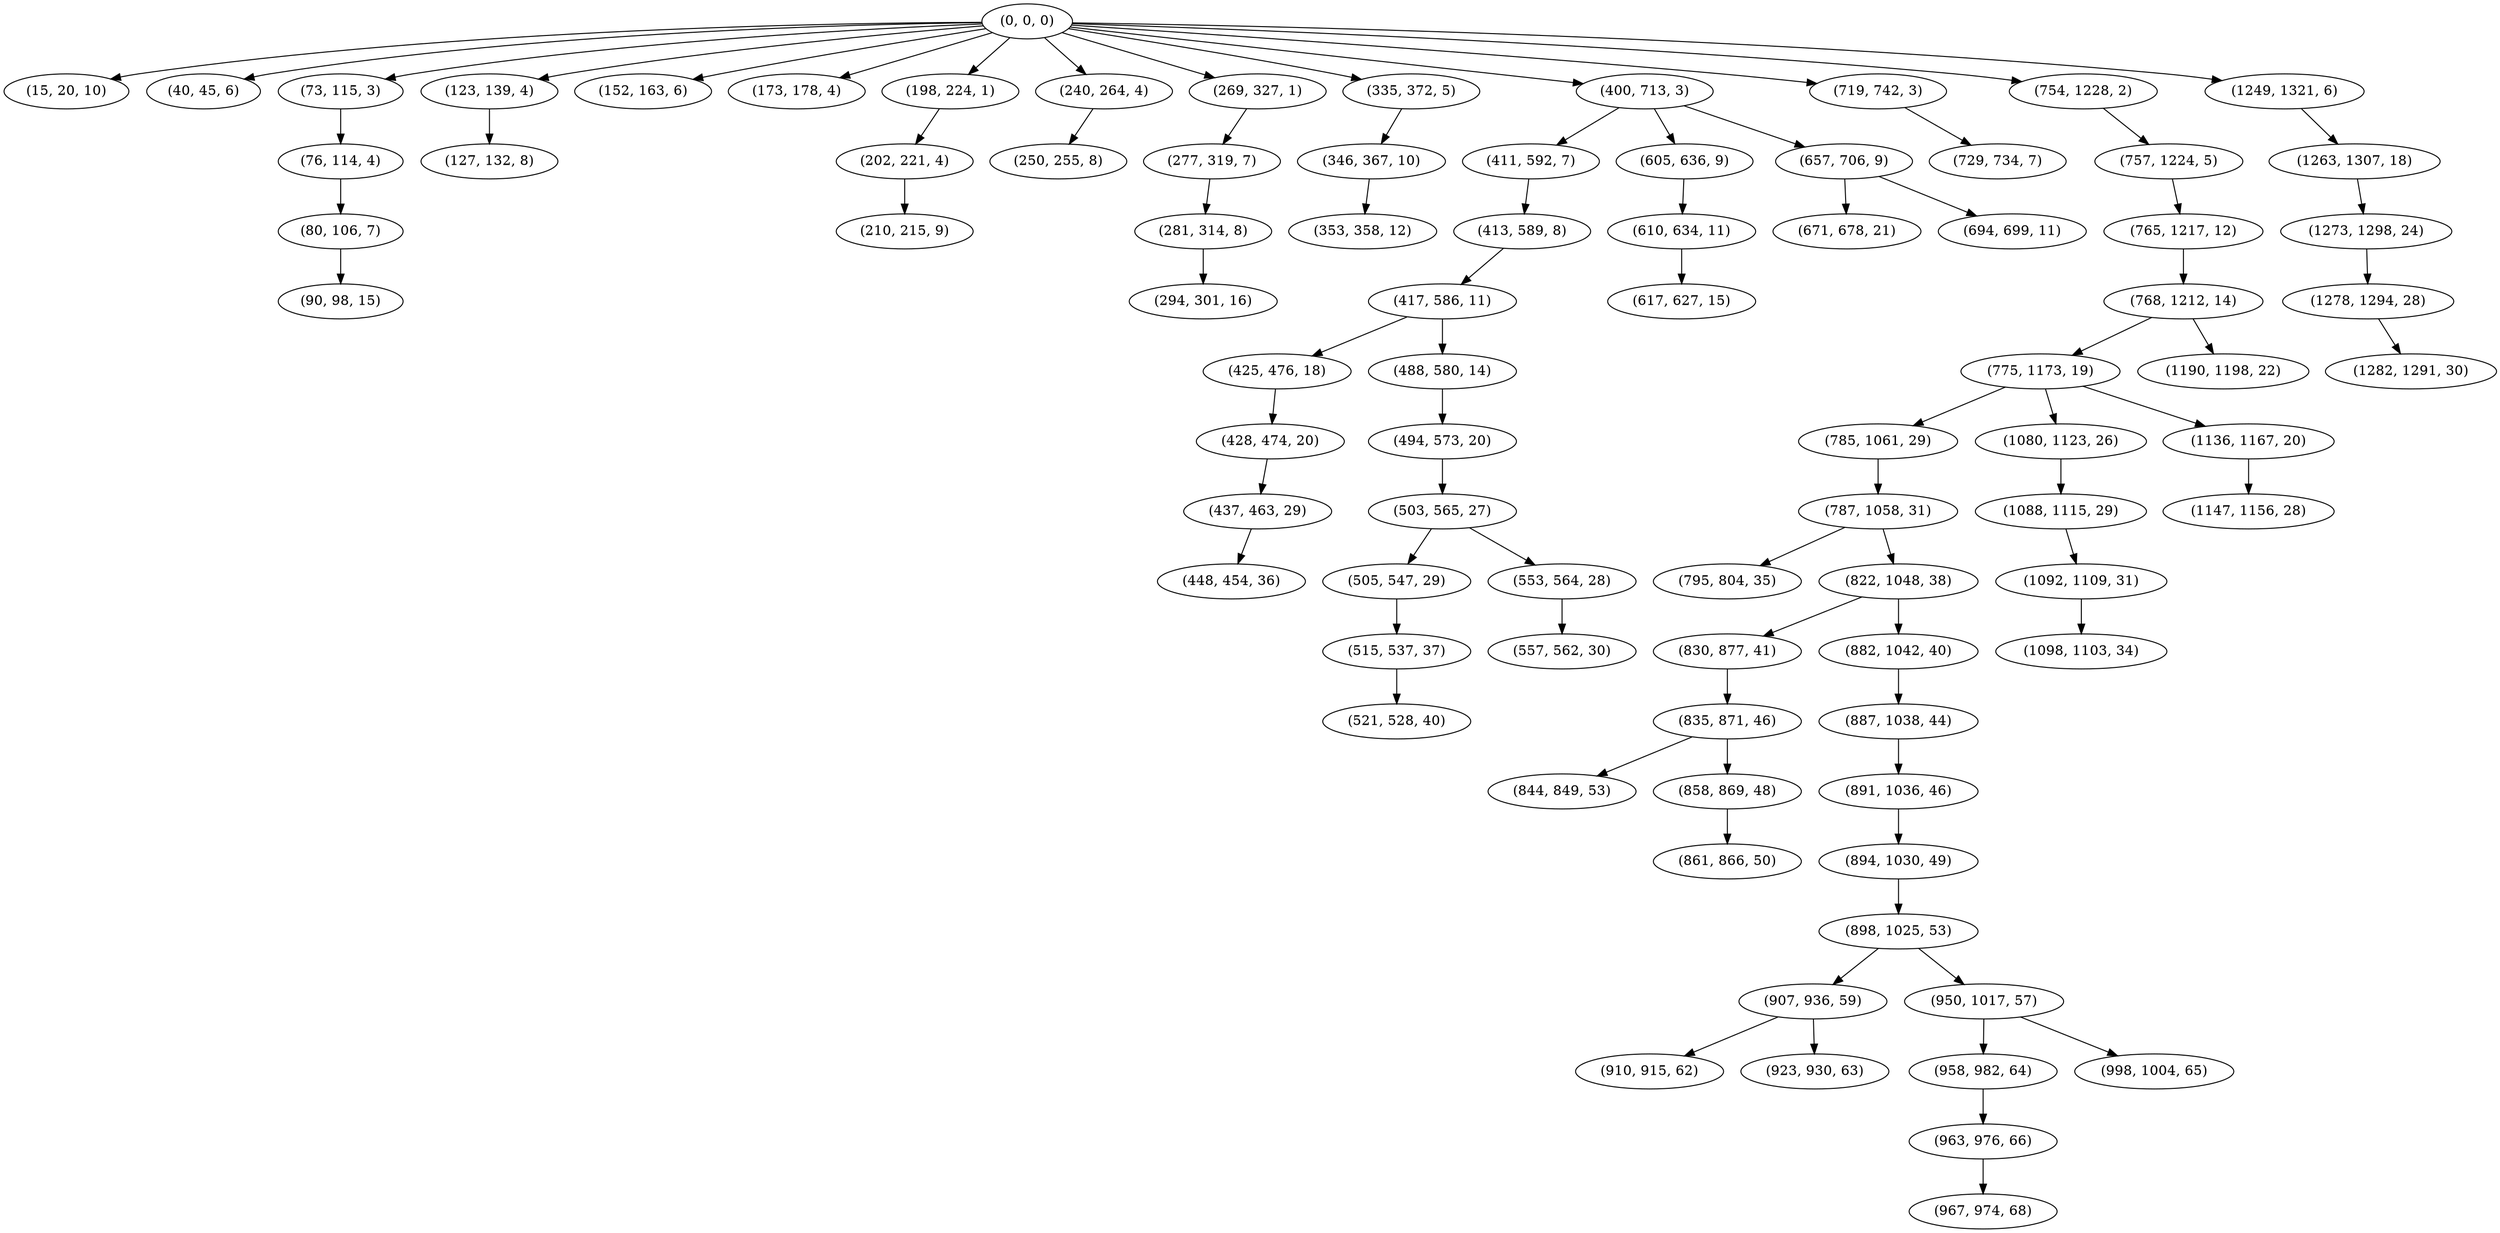 digraph tree {
    "(0, 0, 0)";
    "(15, 20, 10)";
    "(40, 45, 6)";
    "(73, 115, 3)";
    "(76, 114, 4)";
    "(80, 106, 7)";
    "(90, 98, 15)";
    "(123, 139, 4)";
    "(127, 132, 8)";
    "(152, 163, 6)";
    "(173, 178, 4)";
    "(198, 224, 1)";
    "(202, 221, 4)";
    "(210, 215, 9)";
    "(240, 264, 4)";
    "(250, 255, 8)";
    "(269, 327, 1)";
    "(277, 319, 7)";
    "(281, 314, 8)";
    "(294, 301, 16)";
    "(335, 372, 5)";
    "(346, 367, 10)";
    "(353, 358, 12)";
    "(400, 713, 3)";
    "(411, 592, 7)";
    "(413, 589, 8)";
    "(417, 586, 11)";
    "(425, 476, 18)";
    "(428, 474, 20)";
    "(437, 463, 29)";
    "(448, 454, 36)";
    "(488, 580, 14)";
    "(494, 573, 20)";
    "(503, 565, 27)";
    "(505, 547, 29)";
    "(515, 537, 37)";
    "(521, 528, 40)";
    "(553, 564, 28)";
    "(557, 562, 30)";
    "(605, 636, 9)";
    "(610, 634, 11)";
    "(617, 627, 15)";
    "(657, 706, 9)";
    "(671, 678, 21)";
    "(694, 699, 11)";
    "(719, 742, 3)";
    "(729, 734, 7)";
    "(754, 1228, 2)";
    "(757, 1224, 5)";
    "(765, 1217, 12)";
    "(768, 1212, 14)";
    "(775, 1173, 19)";
    "(785, 1061, 29)";
    "(787, 1058, 31)";
    "(795, 804, 35)";
    "(822, 1048, 38)";
    "(830, 877, 41)";
    "(835, 871, 46)";
    "(844, 849, 53)";
    "(858, 869, 48)";
    "(861, 866, 50)";
    "(882, 1042, 40)";
    "(887, 1038, 44)";
    "(891, 1036, 46)";
    "(894, 1030, 49)";
    "(898, 1025, 53)";
    "(907, 936, 59)";
    "(910, 915, 62)";
    "(923, 930, 63)";
    "(950, 1017, 57)";
    "(958, 982, 64)";
    "(963, 976, 66)";
    "(967, 974, 68)";
    "(998, 1004, 65)";
    "(1080, 1123, 26)";
    "(1088, 1115, 29)";
    "(1092, 1109, 31)";
    "(1098, 1103, 34)";
    "(1136, 1167, 20)";
    "(1147, 1156, 28)";
    "(1190, 1198, 22)";
    "(1249, 1321, 6)";
    "(1263, 1307, 18)";
    "(1273, 1298, 24)";
    "(1278, 1294, 28)";
    "(1282, 1291, 30)";
    "(0, 0, 0)" -> "(15, 20, 10)";
    "(0, 0, 0)" -> "(40, 45, 6)";
    "(0, 0, 0)" -> "(73, 115, 3)";
    "(0, 0, 0)" -> "(123, 139, 4)";
    "(0, 0, 0)" -> "(152, 163, 6)";
    "(0, 0, 0)" -> "(173, 178, 4)";
    "(0, 0, 0)" -> "(198, 224, 1)";
    "(0, 0, 0)" -> "(240, 264, 4)";
    "(0, 0, 0)" -> "(269, 327, 1)";
    "(0, 0, 0)" -> "(335, 372, 5)";
    "(0, 0, 0)" -> "(400, 713, 3)";
    "(0, 0, 0)" -> "(719, 742, 3)";
    "(0, 0, 0)" -> "(754, 1228, 2)";
    "(0, 0, 0)" -> "(1249, 1321, 6)";
    "(73, 115, 3)" -> "(76, 114, 4)";
    "(76, 114, 4)" -> "(80, 106, 7)";
    "(80, 106, 7)" -> "(90, 98, 15)";
    "(123, 139, 4)" -> "(127, 132, 8)";
    "(198, 224, 1)" -> "(202, 221, 4)";
    "(202, 221, 4)" -> "(210, 215, 9)";
    "(240, 264, 4)" -> "(250, 255, 8)";
    "(269, 327, 1)" -> "(277, 319, 7)";
    "(277, 319, 7)" -> "(281, 314, 8)";
    "(281, 314, 8)" -> "(294, 301, 16)";
    "(335, 372, 5)" -> "(346, 367, 10)";
    "(346, 367, 10)" -> "(353, 358, 12)";
    "(400, 713, 3)" -> "(411, 592, 7)";
    "(400, 713, 3)" -> "(605, 636, 9)";
    "(400, 713, 3)" -> "(657, 706, 9)";
    "(411, 592, 7)" -> "(413, 589, 8)";
    "(413, 589, 8)" -> "(417, 586, 11)";
    "(417, 586, 11)" -> "(425, 476, 18)";
    "(417, 586, 11)" -> "(488, 580, 14)";
    "(425, 476, 18)" -> "(428, 474, 20)";
    "(428, 474, 20)" -> "(437, 463, 29)";
    "(437, 463, 29)" -> "(448, 454, 36)";
    "(488, 580, 14)" -> "(494, 573, 20)";
    "(494, 573, 20)" -> "(503, 565, 27)";
    "(503, 565, 27)" -> "(505, 547, 29)";
    "(503, 565, 27)" -> "(553, 564, 28)";
    "(505, 547, 29)" -> "(515, 537, 37)";
    "(515, 537, 37)" -> "(521, 528, 40)";
    "(553, 564, 28)" -> "(557, 562, 30)";
    "(605, 636, 9)" -> "(610, 634, 11)";
    "(610, 634, 11)" -> "(617, 627, 15)";
    "(657, 706, 9)" -> "(671, 678, 21)";
    "(657, 706, 9)" -> "(694, 699, 11)";
    "(719, 742, 3)" -> "(729, 734, 7)";
    "(754, 1228, 2)" -> "(757, 1224, 5)";
    "(757, 1224, 5)" -> "(765, 1217, 12)";
    "(765, 1217, 12)" -> "(768, 1212, 14)";
    "(768, 1212, 14)" -> "(775, 1173, 19)";
    "(768, 1212, 14)" -> "(1190, 1198, 22)";
    "(775, 1173, 19)" -> "(785, 1061, 29)";
    "(775, 1173, 19)" -> "(1080, 1123, 26)";
    "(775, 1173, 19)" -> "(1136, 1167, 20)";
    "(785, 1061, 29)" -> "(787, 1058, 31)";
    "(787, 1058, 31)" -> "(795, 804, 35)";
    "(787, 1058, 31)" -> "(822, 1048, 38)";
    "(822, 1048, 38)" -> "(830, 877, 41)";
    "(822, 1048, 38)" -> "(882, 1042, 40)";
    "(830, 877, 41)" -> "(835, 871, 46)";
    "(835, 871, 46)" -> "(844, 849, 53)";
    "(835, 871, 46)" -> "(858, 869, 48)";
    "(858, 869, 48)" -> "(861, 866, 50)";
    "(882, 1042, 40)" -> "(887, 1038, 44)";
    "(887, 1038, 44)" -> "(891, 1036, 46)";
    "(891, 1036, 46)" -> "(894, 1030, 49)";
    "(894, 1030, 49)" -> "(898, 1025, 53)";
    "(898, 1025, 53)" -> "(907, 936, 59)";
    "(898, 1025, 53)" -> "(950, 1017, 57)";
    "(907, 936, 59)" -> "(910, 915, 62)";
    "(907, 936, 59)" -> "(923, 930, 63)";
    "(950, 1017, 57)" -> "(958, 982, 64)";
    "(950, 1017, 57)" -> "(998, 1004, 65)";
    "(958, 982, 64)" -> "(963, 976, 66)";
    "(963, 976, 66)" -> "(967, 974, 68)";
    "(1080, 1123, 26)" -> "(1088, 1115, 29)";
    "(1088, 1115, 29)" -> "(1092, 1109, 31)";
    "(1092, 1109, 31)" -> "(1098, 1103, 34)";
    "(1136, 1167, 20)" -> "(1147, 1156, 28)";
    "(1249, 1321, 6)" -> "(1263, 1307, 18)";
    "(1263, 1307, 18)" -> "(1273, 1298, 24)";
    "(1273, 1298, 24)" -> "(1278, 1294, 28)";
    "(1278, 1294, 28)" -> "(1282, 1291, 30)";
}
